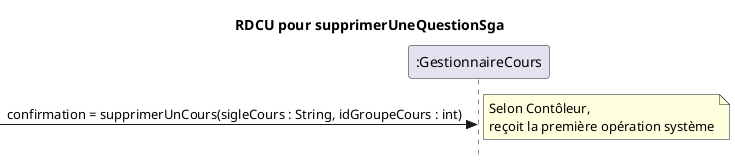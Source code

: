 @startuml supprimerUneQuestionSga
skinparam style strictuml
skinparam defaultfontname Verdana
title RDCU pour supprimerUneQuestionSga
participant ":GestionnaireCours" as controleur
->controleur : confirmation = supprimerUnCours(sigleCours : String, idGroupeCours : int)
note left : Selon Contôleur,\nreçoit la première opération système
@enduml

@startuml confirmerSuppression
skinparam style strictuml
skinparam defaultfontname Verdana
title RDCU pour confirmerSuppression
participant ":GestionnaireCours" as controleur
participant ":Université" as universite
-> controleur : confirmerSuppression(sigleCours : String, idGroupeCours : int)
note left : Selon Contôleur,\nreçoit la deuxième opération système
controleur -> universite : setSuppression(true)
note left : Changement valeur attribut comme quoi la\nsuppression a été confirmer par l'utilisateur
controleur -> universite : supprimerUneQuestion(question)
note left : Selon expert, Université a toute\nles informations requises\npour exécuter supprimerUnCours
@enduml 